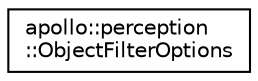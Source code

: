 digraph "Graphical Class Hierarchy"
{
  edge [fontname="Helvetica",fontsize="10",labelfontname="Helvetica",labelfontsize="10"];
  node [fontname="Helvetica",fontsize="10",shape=record];
  rankdir="LR";
  Node1 [label="apollo::perception\l::ObjectFilterOptions",height=0.2,width=0.4,color="black", fillcolor="white", style="filled",URL="$structapollo_1_1perception_1_1ObjectFilterOptions.html"];
}
